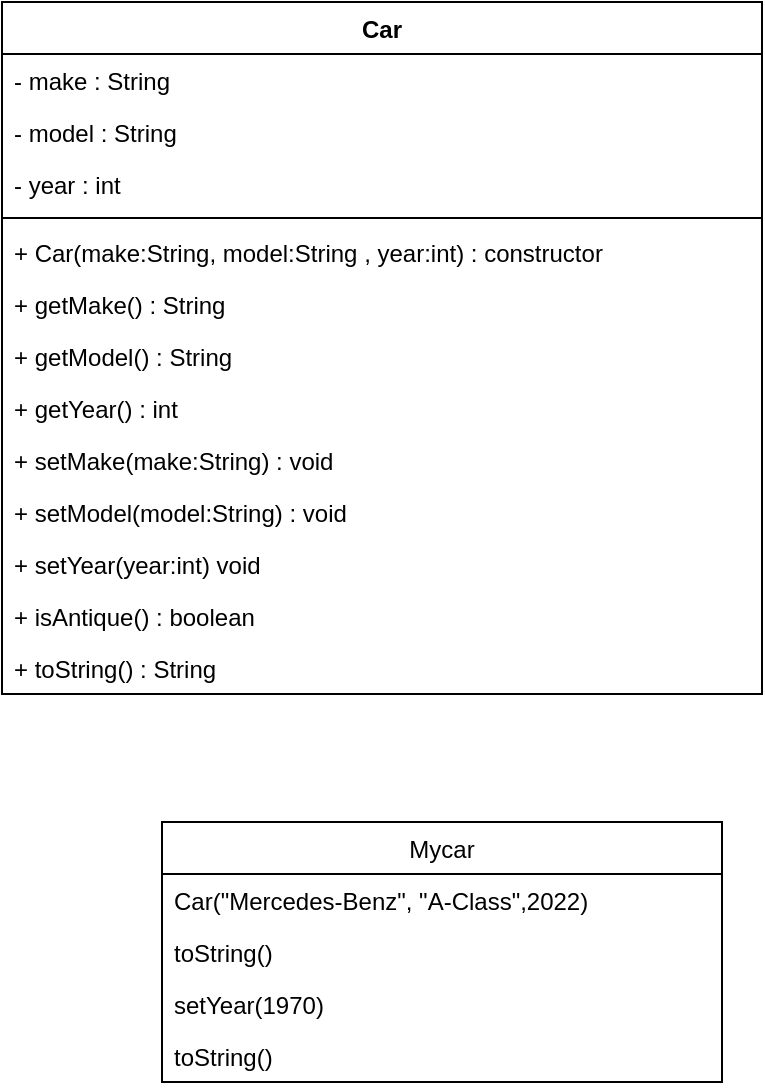 <mxfile version="14.6.13" type="device"><diagram id="w260UKPX5BwJ1VTLndup" name="Page-1"><mxGraphModel dx="905" dy="672" grid="1" gridSize="10" guides="1" tooltips="1" connect="1" arrows="1" fold="1" page="1" pageScale="1" pageWidth="850" pageHeight="1100" math="0" shadow="0"><root><mxCell id="0"/><mxCell id="1" parent="0"/><mxCell id="vMr1snyqyBpl-2bgTqZz-1" value="Mycar" style="swimlane;fontStyle=0;childLayout=stackLayout;horizontal=1;startSize=26;fillColor=none;horizontalStack=0;resizeParent=1;resizeParentMax=0;resizeLast=0;collapsible=1;marginBottom=0;" vertex="1" parent="1"><mxGeometry x="380" y="530" width="280" height="130" as="geometry"/></mxCell><mxCell id="vMr1snyqyBpl-2bgTqZz-2" value="Car(&quot;Mercedes-Benz&quot;, &quot;A-Class&quot;,2022)" style="text;strokeColor=none;fillColor=none;align=left;verticalAlign=top;spacingLeft=4;spacingRight=4;overflow=hidden;rotatable=0;points=[[0,0.5],[1,0.5]];portConstraint=eastwest;" vertex="1" parent="vMr1snyqyBpl-2bgTqZz-1"><mxGeometry y="26" width="280" height="26" as="geometry"/></mxCell><mxCell id="vMr1snyqyBpl-2bgTqZz-3" value="toString()" style="text;strokeColor=none;fillColor=none;align=left;verticalAlign=top;spacingLeft=4;spacingRight=4;overflow=hidden;rotatable=0;points=[[0,0.5],[1,0.5]];portConstraint=eastwest;" vertex="1" parent="vMr1snyqyBpl-2bgTqZz-1"><mxGeometry y="52" width="280" height="26" as="geometry"/></mxCell><mxCell id="vMr1snyqyBpl-2bgTqZz-4" value="setYear(1970)" style="text;strokeColor=none;fillColor=none;align=left;verticalAlign=top;spacingLeft=4;spacingRight=4;overflow=hidden;rotatable=0;points=[[0,0.5],[1,0.5]];portConstraint=eastwest;" vertex="1" parent="vMr1snyqyBpl-2bgTqZz-1"><mxGeometry y="78" width="280" height="26" as="geometry"/></mxCell><mxCell id="vMr1snyqyBpl-2bgTqZz-23" value="toString()" style="text;strokeColor=none;fillColor=none;align=left;verticalAlign=top;spacingLeft=4;spacingRight=4;overflow=hidden;rotatable=0;points=[[0,0.5],[1,0.5]];portConstraint=eastwest;" vertex="1" parent="vMr1snyqyBpl-2bgTqZz-1"><mxGeometry y="104" width="280" height="26" as="geometry"/></mxCell><mxCell id="vMr1snyqyBpl-2bgTqZz-5" value="Car" style="swimlane;fontStyle=1;align=center;verticalAlign=top;childLayout=stackLayout;horizontal=1;startSize=26;horizontalStack=0;resizeParent=1;resizeParentMax=0;resizeLast=0;collapsible=1;marginBottom=0;" vertex="1" parent="1"><mxGeometry x="300" y="120" width="380" height="346" as="geometry"/></mxCell><mxCell id="vMr1snyqyBpl-2bgTqZz-6" value="- make : String" style="text;strokeColor=none;fillColor=none;align=left;verticalAlign=top;spacingLeft=4;spacingRight=4;overflow=hidden;rotatable=0;points=[[0,0.5],[1,0.5]];portConstraint=eastwest;" vertex="1" parent="vMr1snyqyBpl-2bgTqZz-5"><mxGeometry y="26" width="380" height="26" as="geometry"/></mxCell><mxCell id="vMr1snyqyBpl-2bgTqZz-10" value="- model : String" style="text;strokeColor=none;fillColor=none;align=left;verticalAlign=top;spacingLeft=4;spacingRight=4;overflow=hidden;rotatable=0;points=[[0,0.5],[1,0.5]];portConstraint=eastwest;" vertex="1" parent="vMr1snyqyBpl-2bgTqZz-5"><mxGeometry y="52" width="380" height="26" as="geometry"/></mxCell><mxCell id="vMr1snyqyBpl-2bgTqZz-9" value="- year : int" style="text;strokeColor=none;fillColor=none;align=left;verticalAlign=top;spacingLeft=4;spacingRight=4;overflow=hidden;rotatable=0;points=[[0,0.5],[1,0.5]];portConstraint=eastwest;" vertex="1" parent="vMr1snyqyBpl-2bgTqZz-5"><mxGeometry y="78" width="380" height="26" as="geometry"/></mxCell><mxCell id="vMr1snyqyBpl-2bgTqZz-7" value="" style="line;strokeWidth=1;fillColor=none;align=left;verticalAlign=middle;spacingTop=-1;spacingLeft=3;spacingRight=3;rotatable=0;labelPosition=right;points=[];portConstraint=eastwest;" vertex="1" parent="vMr1snyqyBpl-2bgTqZz-5"><mxGeometry y="104" width="380" height="8" as="geometry"/></mxCell><mxCell id="vMr1snyqyBpl-2bgTqZz-11" value="+ Car(make:String, model:String , year:int) : constructor" style="text;strokeColor=none;fillColor=none;align=left;verticalAlign=top;spacingLeft=4;spacingRight=4;overflow=hidden;rotatable=0;points=[[0,0.5],[1,0.5]];portConstraint=eastwest;" vertex="1" parent="vMr1snyqyBpl-2bgTqZz-5"><mxGeometry y="112" width="380" height="26" as="geometry"/></mxCell><mxCell id="vMr1snyqyBpl-2bgTqZz-8" value="+ getMake() : String" style="text;strokeColor=none;fillColor=none;align=left;verticalAlign=top;spacingLeft=4;spacingRight=4;overflow=hidden;rotatable=0;points=[[0,0.5],[1,0.5]];portConstraint=eastwest;" vertex="1" parent="vMr1snyqyBpl-2bgTqZz-5"><mxGeometry y="138" width="380" height="26" as="geometry"/></mxCell><mxCell id="vMr1snyqyBpl-2bgTqZz-12" value="+ getModel() : String" style="text;strokeColor=none;fillColor=none;align=left;verticalAlign=top;spacingLeft=4;spacingRight=4;overflow=hidden;rotatable=0;points=[[0,0.5],[1,0.5]];portConstraint=eastwest;" vertex="1" parent="vMr1snyqyBpl-2bgTqZz-5"><mxGeometry y="164" width="380" height="26" as="geometry"/></mxCell><mxCell id="vMr1snyqyBpl-2bgTqZz-14" value="+ getYear() : int" style="text;strokeColor=none;fillColor=none;align=left;verticalAlign=top;spacingLeft=4;spacingRight=4;overflow=hidden;rotatable=0;points=[[0,0.5],[1,0.5]];portConstraint=eastwest;" vertex="1" parent="vMr1snyqyBpl-2bgTqZz-5"><mxGeometry y="190" width="380" height="26" as="geometry"/></mxCell><mxCell id="vMr1snyqyBpl-2bgTqZz-15" value="+ setMake(make:String) : void" style="text;strokeColor=none;fillColor=none;align=left;verticalAlign=top;spacingLeft=4;spacingRight=4;overflow=hidden;rotatable=0;points=[[0,0.5],[1,0.5]];portConstraint=eastwest;" vertex="1" parent="vMr1snyqyBpl-2bgTqZz-5"><mxGeometry y="216" width="380" height="26" as="geometry"/></mxCell><mxCell id="vMr1snyqyBpl-2bgTqZz-20" value="+ setModel(model:String) : void" style="text;strokeColor=none;fillColor=none;align=left;verticalAlign=top;spacingLeft=4;spacingRight=4;overflow=hidden;rotatable=0;points=[[0,0.5],[1,0.5]];portConstraint=eastwest;" vertex="1" parent="vMr1snyqyBpl-2bgTqZz-5"><mxGeometry y="242" width="380" height="26" as="geometry"/></mxCell><mxCell id="vMr1snyqyBpl-2bgTqZz-13" value="+ setYear(year:int) void" style="text;strokeColor=none;fillColor=none;align=left;verticalAlign=top;spacingLeft=4;spacingRight=4;overflow=hidden;rotatable=0;points=[[0,0.5],[1,0.5]];portConstraint=eastwest;" vertex="1" parent="vMr1snyqyBpl-2bgTqZz-5"><mxGeometry y="268" width="380" height="26" as="geometry"/></mxCell><mxCell id="vMr1snyqyBpl-2bgTqZz-21" value="+ isAntique() : boolean" style="text;strokeColor=none;fillColor=none;align=left;verticalAlign=top;spacingLeft=4;spacingRight=4;overflow=hidden;rotatable=0;points=[[0,0.5],[1,0.5]];portConstraint=eastwest;" vertex="1" parent="vMr1snyqyBpl-2bgTqZz-5"><mxGeometry y="294" width="380" height="26" as="geometry"/></mxCell><mxCell id="vMr1snyqyBpl-2bgTqZz-22" value="+ toString() : String" style="text;strokeColor=none;fillColor=none;align=left;verticalAlign=top;spacingLeft=4;spacingRight=4;overflow=hidden;rotatable=0;points=[[0,0.5],[1,0.5]];portConstraint=eastwest;" vertex="1" parent="vMr1snyqyBpl-2bgTqZz-5"><mxGeometry y="320" width="380" height="26" as="geometry"/></mxCell></root></mxGraphModel></diagram></mxfile>